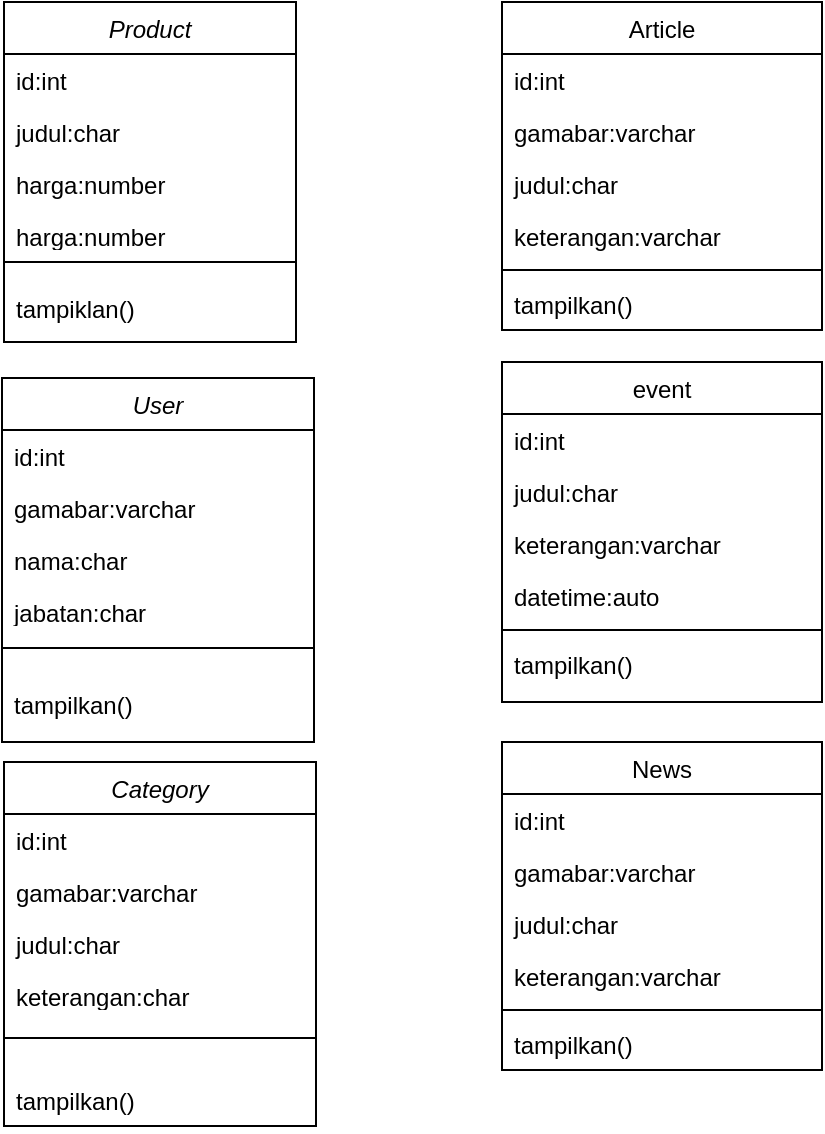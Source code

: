 <mxfile version="26.0.6">
  <diagram id="C5RBs43oDa-KdzZeNtuy" name="Page-1">
    <mxGraphModel dx="1134" dy="704" grid="1" gridSize="10" guides="1" tooltips="1" connect="1" arrows="1" fold="1" page="1" pageScale="1" pageWidth="827" pageHeight="1169" math="0" shadow="0">
      <root>
        <mxCell id="WIyWlLk6GJQsqaUBKTNV-0" />
        <mxCell id="WIyWlLk6GJQsqaUBKTNV-1" parent="WIyWlLk6GJQsqaUBKTNV-0" />
        <mxCell id="zkfFHV4jXpPFQw0GAbJ--0" value="Product" style="swimlane;fontStyle=2;align=center;verticalAlign=top;childLayout=stackLayout;horizontal=1;startSize=26;horizontalStack=0;resizeParent=1;resizeLast=0;collapsible=1;marginBottom=0;rounded=0;shadow=0;strokeWidth=1;" parent="WIyWlLk6GJQsqaUBKTNV-1" vertex="1">
          <mxGeometry x="259" y="120" width="146" height="170" as="geometry">
            <mxRectangle x="230" y="140" width="160" height="26" as="alternateBounds" />
          </mxGeometry>
        </mxCell>
        <mxCell id="zkfFHV4jXpPFQw0GAbJ--1" value="id:int" style="text;align=left;verticalAlign=top;spacingLeft=4;spacingRight=4;overflow=hidden;rotatable=0;points=[[0,0.5],[1,0.5]];portConstraint=eastwest;" parent="zkfFHV4jXpPFQw0GAbJ--0" vertex="1">
          <mxGeometry y="26" width="146" height="26" as="geometry" />
        </mxCell>
        <mxCell id="zkfFHV4jXpPFQw0GAbJ--2" value="judul:char" style="text;align=left;verticalAlign=top;spacingLeft=4;spacingRight=4;overflow=hidden;rotatable=0;points=[[0,0.5],[1,0.5]];portConstraint=eastwest;rounded=0;shadow=0;html=0;" parent="zkfFHV4jXpPFQw0GAbJ--0" vertex="1">
          <mxGeometry y="52" width="146" height="26" as="geometry" />
        </mxCell>
        <mxCell id="zkfFHV4jXpPFQw0GAbJ--3" value="harga:number" style="text;align=left;verticalAlign=top;spacingLeft=4;spacingRight=4;overflow=hidden;rotatable=0;points=[[0,0.5],[1,0.5]];portConstraint=eastwest;rounded=0;shadow=0;html=0;" parent="zkfFHV4jXpPFQw0GAbJ--0" vertex="1">
          <mxGeometry y="78" width="146" height="26" as="geometry" />
        </mxCell>
        <mxCell id="JfuBvPbMgDJ9eA1J_Uy4-6" value="harga:number" style="text;align=left;verticalAlign=top;spacingLeft=4;spacingRight=4;overflow=hidden;rotatable=0;points=[[0,0.5],[1,0.5]];portConstraint=eastwest;rounded=0;shadow=0;html=0;" vertex="1" parent="zkfFHV4jXpPFQw0GAbJ--0">
          <mxGeometry y="104" width="146" height="16" as="geometry" />
        </mxCell>
        <mxCell id="zkfFHV4jXpPFQw0GAbJ--4" value="" style="line;html=1;strokeWidth=1;align=left;verticalAlign=middle;spacingTop=-1;spacingLeft=3;spacingRight=3;rotatable=0;labelPosition=right;points=[];portConstraint=eastwest;" parent="zkfFHV4jXpPFQw0GAbJ--0" vertex="1">
          <mxGeometry y="120" width="146" height="20" as="geometry" />
        </mxCell>
        <mxCell id="zkfFHV4jXpPFQw0GAbJ--5" value="tampiklan()" style="text;align=left;verticalAlign=top;spacingLeft=4;spacingRight=4;overflow=hidden;rotatable=0;points=[[0,0.5],[1,0.5]];portConstraint=eastwest;" parent="zkfFHV4jXpPFQw0GAbJ--0" vertex="1">
          <mxGeometry y="140" width="146" height="24" as="geometry" />
        </mxCell>
        <mxCell id="zkfFHV4jXpPFQw0GAbJ--17" value="Article" style="swimlane;fontStyle=0;align=center;verticalAlign=top;childLayout=stackLayout;horizontal=1;startSize=26;horizontalStack=0;resizeParent=1;resizeLast=0;collapsible=1;marginBottom=0;rounded=0;shadow=0;strokeWidth=1;" parent="WIyWlLk6GJQsqaUBKTNV-1" vertex="1">
          <mxGeometry x="508" y="120" width="160" height="164" as="geometry">
            <mxRectangle x="550" y="140" width="160" height="26" as="alternateBounds" />
          </mxGeometry>
        </mxCell>
        <mxCell id="zkfFHV4jXpPFQw0GAbJ--18" value="id:int  " style="text;align=left;verticalAlign=top;spacingLeft=4;spacingRight=4;overflow=hidden;rotatable=0;points=[[0,0.5],[1,0.5]];portConstraint=eastwest;" parent="zkfFHV4jXpPFQw0GAbJ--17" vertex="1">
          <mxGeometry y="26" width="160" height="26" as="geometry" />
        </mxCell>
        <mxCell id="zkfFHV4jXpPFQw0GAbJ--21" value="gamabar:varchar" style="text;align=left;verticalAlign=top;spacingLeft=4;spacingRight=4;overflow=hidden;rotatable=0;points=[[0,0.5],[1,0.5]];portConstraint=eastwest;rounded=0;shadow=0;html=0;" parent="zkfFHV4jXpPFQw0GAbJ--17" vertex="1">
          <mxGeometry y="52" width="160" height="26" as="geometry" />
        </mxCell>
        <mxCell id="zkfFHV4jXpPFQw0GAbJ--19" value="judul:char" style="text;align=left;verticalAlign=top;spacingLeft=4;spacingRight=4;overflow=hidden;rotatable=0;points=[[0,0.5],[1,0.5]];portConstraint=eastwest;rounded=0;shadow=0;html=0;" parent="zkfFHV4jXpPFQw0GAbJ--17" vertex="1">
          <mxGeometry y="78" width="160" height="26" as="geometry" />
        </mxCell>
        <mxCell id="zkfFHV4jXpPFQw0GAbJ--20" value="keterangan:varchar" style="text;align=left;verticalAlign=top;spacingLeft=4;spacingRight=4;overflow=hidden;rotatable=0;points=[[0,0.5],[1,0.5]];portConstraint=eastwest;rounded=0;shadow=0;html=0;" parent="zkfFHV4jXpPFQw0GAbJ--17" vertex="1">
          <mxGeometry y="104" width="160" height="26" as="geometry" />
        </mxCell>
        <mxCell id="zkfFHV4jXpPFQw0GAbJ--23" value="" style="line;html=1;strokeWidth=1;align=left;verticalAlign=middle;spacingTop=-1;spacingLeft=3;spacingRight=3;rotatable=0;labelPosition=right;points=[];portConstraint=eastwest;" parent="zkfFHV4jXpPFQw0GAbJ--17" vertex="1">
          <mxGeometry y="130" width="160" height="8" as="geometry" />
        </mxCell>
        <mxCell id="zkfFHV4jXpPFQw0GAbJ--24" value="tampilkan()" style="text;align=left;verticalAlign=top;spacingLeft=4;spacingRight=4;overflow=hidden;rotatable=0;points=[[0,0.5],[1,0.5]];portConstraint=eastwest;" parent="zkfFHV4jXpPFQw0GAbJ--17" vertex="1">
          <mxGeometry y="138" width="160" height="26" as="geometry" />
        </mxCell>
        <mxCell id="JfuBvPbMgDJ9eA1J_Uy4-7" value="event" style="swimlane;fontStyle=0;align=center;verticalAlign=top;childLayout=stackLayout;horizontal=1;startSize=26;horizontalStack=0;resizeParent=1;resizeLast=0;collapsible=1;marginBottom=0;rounded=0;shadow=0;strokeWidth=1;" vertex="1" parent="WIyWlLk6GJQsqaUBKTNV-1">
          <mxGeometry x="508" y="300" width="160" height="170" as="geometry">
            <mxRectangle x="550" y="140" width="160" height="26" as="alternateBounds" />
          </mxGeometry>
        </mxCell>
        <mxCell id="JfuBvPbMgDJ9eA1J_Uy4-8" value="id:int  " style="text;align=left;verticalAlign=top;spacingLeft=4;spacingRight=4;overflow=hidden;rotatable=0;points=[[0,0.5],[1,0.5]];portConstraint=eastwest;" vertex="1" parent="JfuBvPbMgDJ9eA1J_Uy4-7">
          <mxGeometry y="26" width="160" height="26" as="geometry" />
        </mxCell>
        <mxCell id="JfuBvPbMgDJ9eA1J_Uy4-9" value="judul:char" style="text;align=left;verticalAlign=top;spacingLeft=4;spacingRight=4;overflow=hidden;rotatable=0;points=[[0,0.5],[1,0.5]];portConstraint=eastwest;rounded=0;shadow=0;html=0;" vertex="1" parent="JfuBvPbMgDJ9eA1J_Uy4-7">
          <mxGeometry y="52" width="160" height="26" as="geometry" />
        </mxCell>
        <mxCell id="JfuBvPbMgDJ9eA1J_Uy4-10" value="keterangan:varchar" style="text;align=left;verticalAlign=top;spacingLeft=4;spacingRight=4;overflow=hidden;rotatable=0;points=[[0,0.5],[1,0.5]];portConstraint=eastwest;rounded=0;shadow=0;html=0;" vertex="1" parent="JfuBvPbMgDJ9eA1J_Uy4-7">
          <mxGeometry y="78" width="160" height="26" as="geometry" />
        </mxCell>
        <mxCell id="JfuBvPbMgDJ9eA1J_Uy4-11" value="datetime:auto" style="text;align=left;verticalAlign=top;spacingLeft=4;spacingRight=4;overflow=hidden;rotatable=0;points=[[0,0.5],[1,0.5]];portConstraint=eastwest;rounded=0;shadow=0;html=0;" vertex="1" parent="JfuBvPbMgDJ9eA1J_Uy4-7">
          <mxGeometry y="104" width="160" height="26" as="geometry" />
        </mxCell>
        <mxCell id="JfuBvPbMgDJ9eA1J_Uy4-12" value="" style="line;html=1;strokeWidth=1;align=left;verticalAlign=middle;spacingTop=-1;spacingLeft=3;spacingRight=3;rotatable=0;labelPosition=right;points=[];portConstraint=eastwest;" vertex="1" parent="JfuBvPbMgDJ9eA1J_Uy4-7">
          <mxGeometry y="130" width="160" height="8" as="geometry" />
        </mxCell>
        <mxCell id="JfuBvPbMgDJ9eA1J_Uy4-13" value="tampilkan()" style="text;align=left;verticalAlign=top;spacingLeft=4;spacingRight=4;overflow=hidden;rotatable=0;points=[[0,0.5],[1,0.5]];portConstraint=eastwest;" vertex="1" parent="JfuBvPbMgDJ9eA1J_Uy4-7">
          <mxGeometry y="138" width="160" height="22" as="geometry" />
        </mxCell>
        <mxCell id="JfuBvPbMgDJ9eA1J_Uy4-22" value="User" style="swimlane;fontStyle=2;align=center;verticalAlign=top;childLayout=stackLayout;horizontal=1;startSize=26;horizontalStack=0;resizeParent=1;resizeLast=0;collapsible=1;marginBottom=0;rounded=0;shadow=0;strokeWidth=1;" vertex="1" parent="WIyWlLk6GJQsqaUBKTNV-1">
          <mxGeometry x="258" y="308" width="156" height="182" as="geometry">
            <mxRectangle x="230" y="140" width="160" height="26" as="alternateBounds" />
          </mxGeometry>
        </mxCell>
        <mxCell id="JfuBvPbMgDJ9eA1J_Uy4-23" value="id:int" style="text;align=left;verticalAlign=top;spacingLeft=4;spacingRight=4;overflow=hidden;rotatable=0;points=[[0,0.5],[1,0.5]];portConstraint=eastwest;" vertex="1" parent="JfuBvPbMgDJ9eA1J_Uy4-22">
          <mxGeometry y="26" width="156" height="26" as="geometry" />
        </mxCell>
        <mxCell id="JfuBvPbMgDJ9eA1J_Uy4-26" value="gamabar:varchar" style="text;align=left;verticalAlign=top;spacingLeft=4;spacingRight=4;overflow=hidden;rotatable=0;points=[[0,0.5],[1,0.5]];portConstraint=eastwest;rounded=0;shadow=0;html=0;" vertex="1" parent="JfuBvPbMgDJ9eA1J_Uy4-22">
          <mxGeometry y="52" width="156" height="26" as="geometry" />
        </mxCell>
        <mxCell id="JfuBvPbMgDJ9eA1J_Uy4-24" value="nama:char" style="text;align=left;verticalAlign=top;spacingLeft=4;spacingRight=4;overflow=hidden;rotatable=0;points=[[0,0.5],[1,0.5]];portConstraint=eastwest;rounded=0;shadow=0;html=0;" vertex="1" parent="JfuBvPbMgDJ9eA1J_Uy4-22">
          <mxGeometry y="78" width="156" height="26" as="geometry" />
        </mxCell>
        <mxCell id="JfuBvPbMgDJ9eA1J_Uy4-25" value="jabatan:char" style="text;align=left;verticalAlign=top;spacingLeft=4;spacingRight=4;overflow=hidden;rotatable=0;points=[[0,0.5],[1,0.5]];portConstraint=eastwest;rounded=0;shadow=0;html=0;" vertex="1" parent="JfuBvPbMgDJ9eA1J_Uy4-22">
          <mxGeometry y="104" width="156" height="16" as="geometry" />
        </mxCell>
        <mxCell id="JfuBvPbMgDJ9eA1J_Uy4-27" value="" style="line;html=1;strokeWidth=1;align=left;verticalAlign=middle;spacingTop=-1;spacingLeft=3;spacingRight=3;rotatable=0;labelPosition=right;points=[];portConstraint=eastwest;" vertex="1" parent="JfuBvPbMgDJ9eA1J_Uy4-22">
          <mxGeometry y="120" width="156" height="30" as="geometry" />
        </mxCell>
        <mxCell id="JfuBvPbMgDJ9eA1J_Uy4-28" value="tampilkan()" style="text;align=left;verticalAlign=top;spacingLeft=4;spacingRight=4;overflow=hidden;rotatable=0;points=[[0,0.5],[1,0.5]];portConstraint=eastwest;" vertex="1" parent="JfuBvPbMgDJ9eA1J_Uy4-22">
          <mxGeometry y="150" width="156" height="20" as="geometry" />
        </mxCell>
        <mxCell id="JfuBvPbMgDJ9eA1J_Uy4-29" value="News" style="swimlane;fontStyle=0;align=center;verticalAlign=top;childLayout=stackLayout;horizontal=1;startSize=26;horizontalStack=0;resizeParent=1;resizeLast=0;collapsible=1;marginBottom=0;rounded=0;shadow=0;strokeWidth=1;" vertex="1" parent="WIyWlLk6GJQsqaUBKTNV-1">
          <mxGeometry x="508" y="490" width="160" height="164" as="geometry">
            <mxRectangle x="550" y="140" width="160" height="26" as="alternateBounds" />
          </mxGeometry>
        </mxCell>
        <mxCell id="JfuBvPbMgDJ9eA1J_Uy4-30" value="id:int  " style="text;align=left;verticalAlign=top;spacingLeft=4;spacingRight=4;overflow=hidden;rotatable=0;points=[[0,0.5],[1,0.5]];portConstraint=eastwest;" vertex="1" parent="JfuBvPbMgDJ9eA1J_Uy4-29">
          <mxGeometry y="26" width="160" height="26" as="geometry" />
        </mxCell>
        <mxCell id="JfuBvPbMgDJ9eA1J_Uy4-31" value="gamabar:varchar" style="text;align=left;verticalAlign=top;spacingLeft=4;spacingRight=4;overflow=hidden;rotatable=0;points=[[0,0.5],[1,0.5]];portConstraint=eastwest;rounded=0;shadow=0;html=0;" vertex="1" parent="JfuBvPbMgDJ9eA1J_Uy4-29">
          <mxGeometry y="52" width="160" height="26" as="geometry" />
        </mxCell>
        <mxCell id="JfuBvPbMgDJ9eA1J_Uy4-32" value="judul:char" style="text;align=left;verticalAlign=top;spacingLeft=4;spacingRight=4;overflow=hidden;rotatable=0;points=[[0,0.5],[1,0.5]];portConstraint=eastwest;rounded=0;shadow=0;html=0;" vertex="1" parent="JfuBvPbMgDJ9eA1J_Uy4-29">
          <mxGeometry y="78" width="160" height="26" as="geometry" />
        </mxCell>
        <mxCell id="JfuBvPbMgDJ9eA1J_Uy4-33" value="keterangan:varchar" style="text;align=left;verticalAlign=top;spacingLeft=4;spacingRight=4;overflow=hidden;rotatable=0;points=[[0,0.5],[1,0.5]];portConstraint=eastwest;rounded=0;shadow=0;html=0;" vertex="1" parent="JfuBvPbMgDJ9eA1J_Uy4-29">
          <mxGeometry y="104" width="160" height="26" as="geometry" />
        </mxCell>
        <mxCell id="JfuBvPbMgDJ9eA1J_Uy4-34" value="" style="line;html=1;strokeWidth=1;align=left;verticalAlign=middle;spacingTop=-1;spacingLeft=3;spacingRight=3;rotatable=0;labelPosition=right;points=[];portConstraint=eastwest;" vertex="1" parent="JfuBvPbMgDJ9eA1J_Uy4-29">
          <mxGeometry y="130" width="160" height="8" as="geometry" />
        </mxCell>
        <mxCell id="JfuBvPbMgDJ9eA1J_Uy4-35" value="tampilkan()" style="text;align=left;verticalAlign=top;spacingLeft=4;spacingRight=4;overflow=hidden;rotatable=0;points=[[0,0.5],[1,0.5]];portConstraint=eastwest;" vertex="1" parent="JfuBvPbMgDJ9eA1J_Uy4-29">
          <mxGeometry y="138" width="160" height="26" as="geometry" />
        </mxCell>
        <mxCell id="JfuBvPbMgDJ9eA1J_Uy4-36" value="Category" style="swimlane;fontStyle=2;align=center;verticalAlign=top;childLayout=stackLayout;horizontal=1;startSize=26;horizontalStack=0;resizeParent=1;resizeLast=0;collapsible=1;marginBottom=0;rounded=0;shadow=0;strokeWidth=1;" vertex="1" parent="WIyWlLk6GJQsqaUBKTNV-1">
          <mxGeometry x="259" y="500" width="156" height="182" as="geometry">
            <mxRectangle x="230" y="140" width="160" height="26" as="alternateBounds" />
          </mxGeometry>
        </mxCell>
        <mxCell id="JfuBvPbMgDJ9eA1J_Uy4-37" value="id:int" style="text;align=left;verticalAlign=top;spacingLeft=4;spacingRight=4;overflow=hidden;rotatable=0;points=[[0,0.5],[1,0.5]];portConstraint=eastwest;" vertex="1" parent="JfuBvPbMgDJ9eA1J_Uy4-36">
          <mxGeometry y="26" width="156" height="26" as="geometry" />
        </mxCell>
        <mxCell id="JfuBvPbMgDJ9eA1J_Uy4-38" value="gamabar:varchar" style="text;align=left;verticalAlign=top;spacingLeft=4;spacingRight=4;overflow=hidden;rotatable=0;points=[[0,0.5],[1,0.5]];portConstraint=eastwest;rounded=0;shadow=0;html=0;" vertex="1" parent="JfuBvPbMgDJ9eA1J_Uy4-36">
          <mxGeometry y="52" width="156" height="26" as="geometry" />
        </mxCell>
        <mxCell id="JfuBvPbMgDJ9eA1J_Uy4-39" value="judul:char" style="text;align=left;verticalAlign=top;spacingLeft=4;spacingRight=4;overflow=hidden;rotatable=0;points=[[0,0.5],[1,0.5]];portConstraint=eastwest;rounded=0;shadow=0;html=0;" vertex="1" parent="JfuBvPbMgDJ9eA1J_Uy4-36">
          <mxGeometry y="78" width="156" height="26" as="geometry" />
        </mxCell>
        <mxCell id="JfuBvPbMgDJ9eA1J_Uy4-40" value="keterangan:char" style="text;align=left;verticalAlign=top;spacingLeft=4;spacingRight=4;overflow=hidden;rotatable=0;points=[[0,0.5],[1,0.5]];portConstraint=eastwest;rounded=0;shadow=0;html=0;" vertex="1" parent="JfuBvPbMgDJ9eA1J_Uy4-36">
          <mxGeometry y="104" width="156" height="16" as="geometry" />
        </mxCell>
        <mxCell id="JfuBvPbMgDJ9eA1J_Uy4-41" value="" style="line;html=1;strokeWidth=1;align=left;verticalAlign=middle;spacingTop=-1;spacingLeft=3;spacingRight=3;rotatable=0;labelPosition=right;points=[];portConstraint=eastwest;" vertex="1" parent="JfuBvPbMgDJ9eA1J_Uy4-36">
          <mxGeometry y="120" width="156" height="36" as="geometry" />
        </mxCell>
        <mxCell id="JfuBvPbMgDJ9eA1J_Uy4-42" value="tampilkan()" style="text;align=left;verticalAlign=top;spacingLeft=4;spacingRight=4;overflow=hidden;rotatable=0;points=[[0,0.5],[1,0.5]];portConstraint=eastwest;" vertex="1" parent="JfuBvPbMgDJ9eA1J_Uy4-36">
          <mxGeometry y="156" width="156" height="26" as="geometry" />
        </mxCell>
      </root>
    </mxGraphModel>
  </diagram>
</mxfile>
